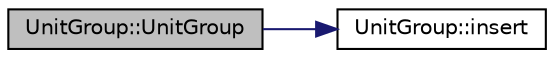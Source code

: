 digraph "UnitGroup::UnitGroup"
{
  edge [fontname="Helvetica",fontsize="10",labelfontname="Helvetica",labelfontsize="10"];
  node [fontname="Helvetica",fontsize="10",shape=record];
  rankdir="LR";
  Node1 [label="UnitGroup::UnitGroup",height=0.2,width=0.4,color="black", fillcolor="grey75", style="filled" fontcolor="black"];
  Node1 -> Node2 [color="midnightblue",fontsize="10",style="solid",fontname="Helvetica"];
  Node2 [label="UnitGroup::insert",height=0.2,width=0.4,color="black", fillcolor="white", style="filled",URL="$classUnitGroup.html#abdb14b66e8d81b0da9db9a89bfa939ad"];
}
